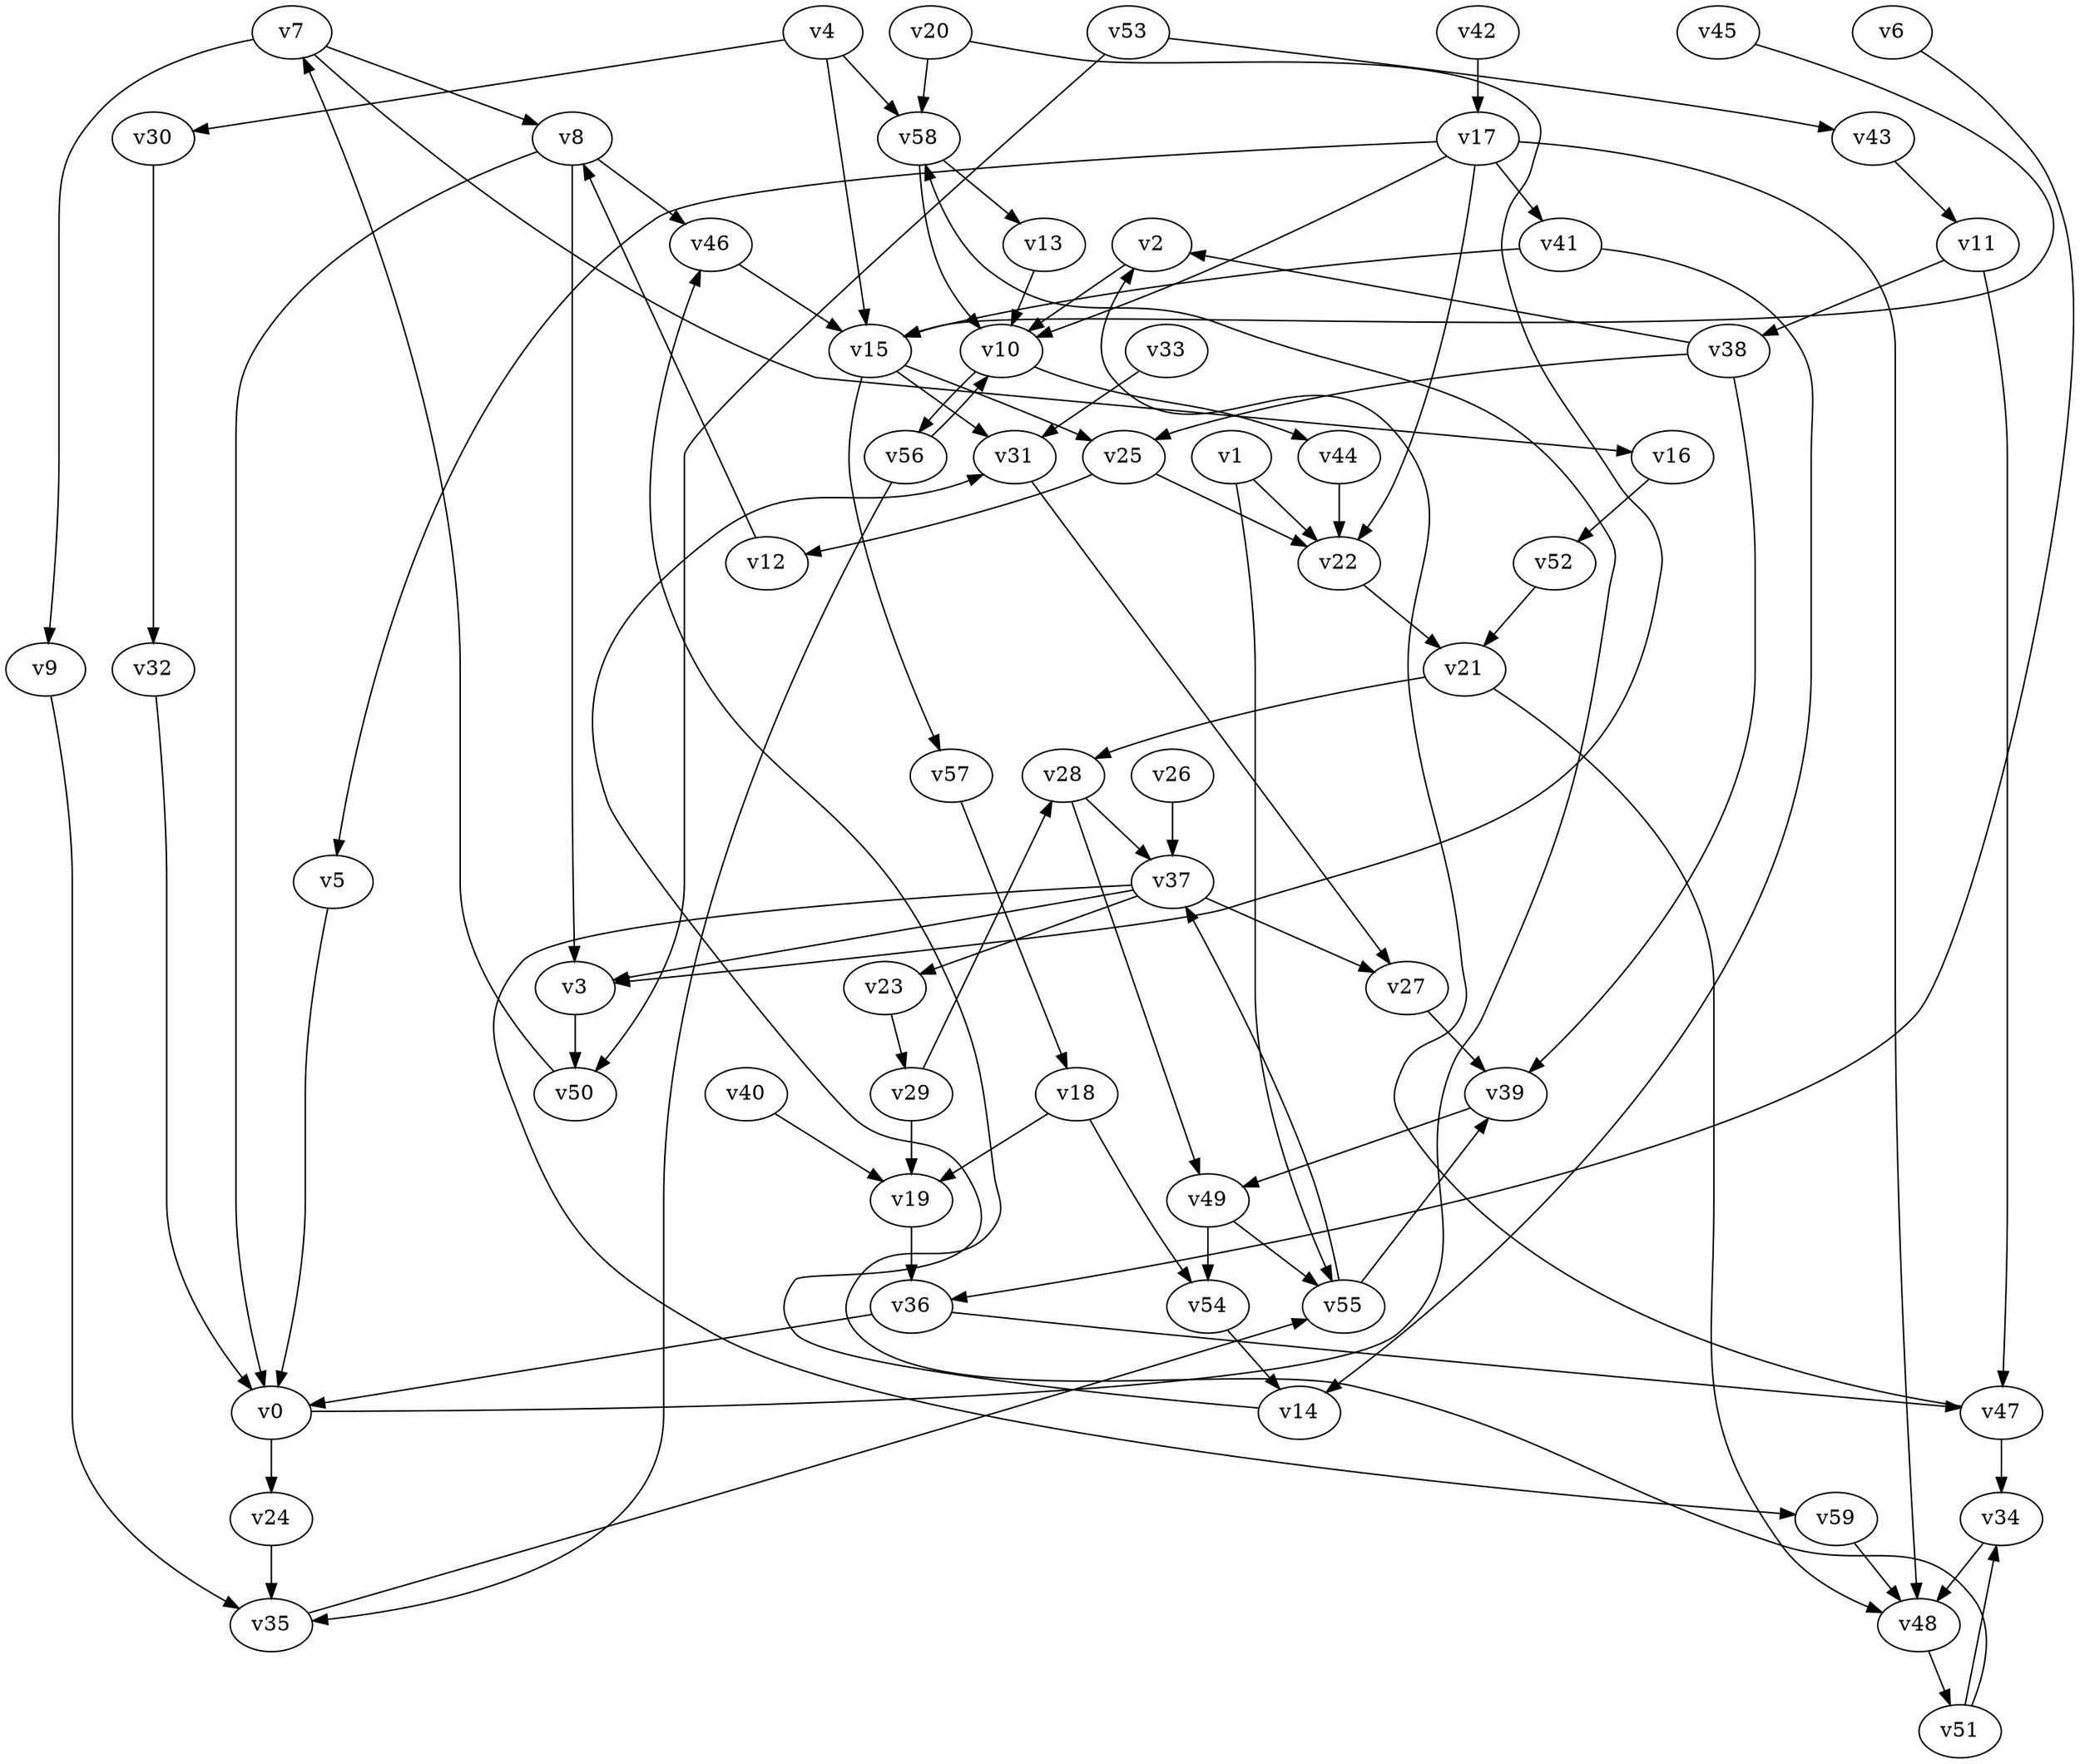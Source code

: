 // Benchmark game 77 - 60 vertices
// time_bound: 16
// targets: v41
digraph G {
    v0 [name="v0", player=1];
    v1 [name="v1", player=1];
    v2 [name="v2", player=0];
    v3 [name="v3", player=1];
    v4 [name="v4", player=0];
    v5 [name="v5", player=1];
    v6 [name="v6", player=0];
    v7 [name="v7", player=0];
    v8 [name="v8", player=1];
    v9 [name="v9", player=0];
    v10 [name="v10", player=1];
    v11 [name="v11", player=0];
    v12 [name="v12", player=1];
    v13 [name="v13", player=1];
    v14 [name="v14", player=1];
    v15 [name="v15", player=0];
    v16 [name="v16", player=0];
    v17 [name="v17", player=1];
    v18 [name="v18", player=0];
    v19 [name="v19", player=0];
    v20 [name="v20", player=1];
    v21 [name="v21", player=0];
    v22 [name="v22", player=0];
    v23 [name="v23", player=0];
    v24 [name="v24", player=0];
    v25 [name="v25", player=0];
    v26 [name="v26", player=0];
    v27 [name="v27", player=1];
    v28 [name="v28", player=0];
    v29 [name="v29", player=0];
    v30 [name="v30", player=1];
    v31 [name="v31", player=0];
    v32 [name="v32", player=1];
    v33 [name="v33", player=1];
    v34 [name="v34", player=1];
    v35 [name="v35", player=0];
    v36 [name="v36", player=0];
    v37 [name="v37", player=1];
    v38 [name="v38", player=0];
    v39 [name="v39", player=0];
    v40 [name="v40", player=1];
    v41 [name="v41", player=1, target=1];
    v42 [name="v42", player=0];
    v43 [name="v43", player=0];
    v44 [name="v44", player=0];
    v45 [name="v45", player=1];
    v46 [name="v46", player=0];
    v47 [name="v47", player=1];
    v48 [name="v48", player=0];
    v49 [name="v49", player=1];
    v50 [name="v50", player=0];
    v51 [name="v51", player=0];
    v52 [name="v52", player=1];
    v53 [name="v53", player=0];
    v54 [name="v54", player=0];
    v55 [name="v55", player=0];
    v56 [name="v56", player=1];
    v57 [name="v57", player=1];
    v58 [name="v58", player=0];
    v59 [name="v59", player=1];

    v0 -> v58 [constraint="t mod 3 == 0"];
    v1 -> v55;
    v2 -> v10;
    v3 -> v50;
    v4 -> v15;
    v5 -> v0;
    v6 -> v36 [constraint="t < 10"];
    v7 -> v16 [constraint="t < 14"];
    v8 -> v46;
    v9 -> v35;
    v10 -> v44;
    v11 -> v47;
    v12 -> v8;
    v13 -> v10;
    v14 -> v31 [constraint="t >= 2"];
    v15 -> v57;
    v16 -> v52;
    v17 -> v22;
    v18 -> v19;
    v19 -> v36;
    v20 -> v3 [constraint="t < 11"];
    v21 -> v28;
    v22 -> v21;
    v23 -> v29;
    v24 -> v35;
    v25 -> v22;
    v26 -> v37;
    v27 -> v39;
    v28 -> v37;
    v29 -> v28;
    v30 -> v32;
    v31 -> v27;
    v32 -> v0;
    v33 -> v31;
    v34 -> v48;
    v35 -> v55 [constraint="t >= 5"];
    v36 -> v0;
    v37 -> v59 [constraint="t >= 5"];
    v38 -> v2 [constraint="t >= 3"];
    v39 -> v49;
    v40 -> v19;
    v41 -> v15;
    v42 -> v17 [constraint="t mod 2 == 0"];
    v43 -> v11;
    v44 -> v22;
    v45 -> v15 [constraint="t >= 2"];
    v46 -> v15;
    v47 -> v2 [constraint="t < 15"];
    v48 -> v51;
    v49 -> v54;
    v50 -> v7;
    v51 -> v46 [constraint="t < 9"];
    v52 -> v21;
    v53 -> v43;
    v54 -> v14;
    v55 -> v37;
    v56 -> v35;
    v57 -> v18;
    v58 -> v13;
    v59 -> v48;
    v56 -> v10;
    v18 -> v54;
    v15 -> v25;
    v58 -> v10;
    v37 -> v27;
    v8 -> v0;
    v51 -> v34;
    v1 -> v22;
    v36 -> v47;
    v47 -> v34;
    v41 -> v14;
    v7 -> v8;
    v53 -> v50;
    v17 -> v48;
    v17 -> v5;
    v10 -> v56;
    v37 -> v3;
    v28 -> v49;
    v21 -> v48;
    v38 -> v25;
    v20 -> v58;
    v55 -> v39;
    v38 -> v39;
    v8 -> v3;
    v7 -> v9;
    v15 -> v31;
    v25 -> v12;
    v4 -> v30;
    v29 -> v19;
    v37 -> v23;
    v17 -> v10;
    v4 -> v58;
    v0 -> v24;
    v11 -> v38;
    v49 -> v55;
    v17 -> v41;
}

